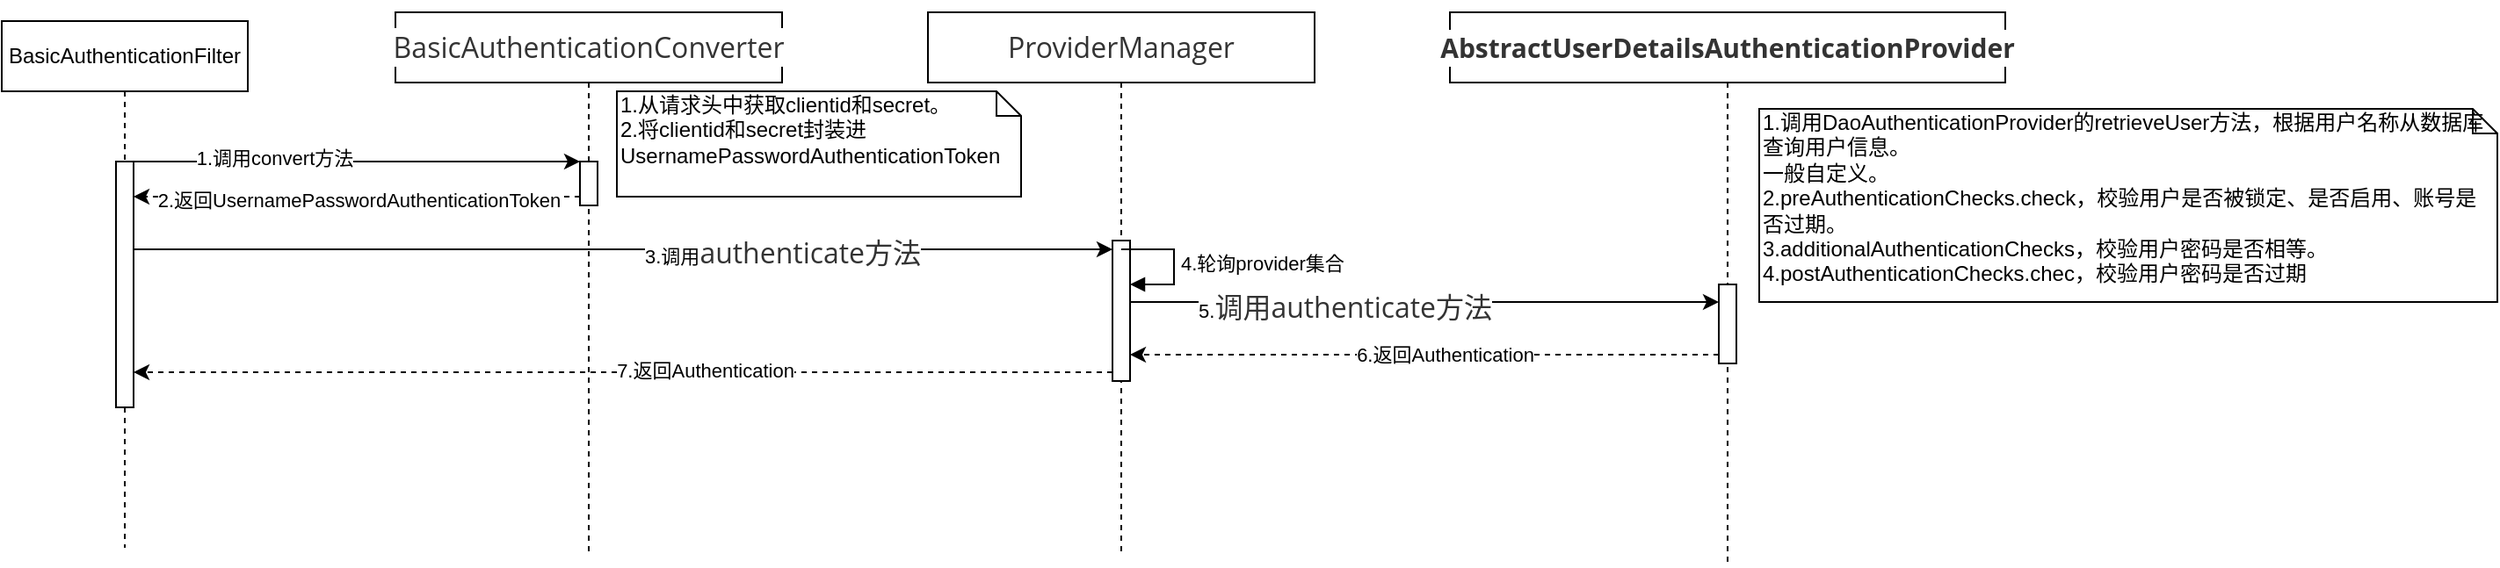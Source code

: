 <mxfile version="13.3.0" type="device"><diagram id="eYbKLftv7UdvelwoGCwT" name="Page-1"><mxGraphModel dx="1422" dy="763" grid="1" gridSize="10" guides="1" tooltips="1" connect="1" arrows="1" fold="1" page="1" pageScale="1" pageWidth="827" pageHeight="1169" math="0" shadow="0"><root><mxCell id="0"/><mxCell id="1" parent="0"/><mxCell id="1rvOgvuSCDMzIeHn51LY-1" value="BasicAuthenticationFilter" style="shape=umlLifeline;perimeter=lifelinePerimeter;whiteSpace=wrap;html=1;container=1;collapsible=0;recursiveResize=0;outlineConnect=0;" parent="1" vertex="1"><mxGeometry x="80" y="80" width="140" height="300" as="geometry"/></mxCell><mxCell id="1rvOgvuSCDMzIeHn51LY-2" value="&lt;span style=&quot;color: rgb(51 , 51 , 51) ; font-family: &amp;#34;open sans&amp;#34; , &amp;#34;clear sans&amp;#34; , &amp;#34;helvetica neue&amp;#34; , &amp;#34;helvetica&amp;#34; , &amp;#34;arial&amp;#34; , sans-serif ; font-size: 16px ; font-style: normal ; font-weight: normal ; letter-spacing: normal ; text-align: left ; text-indent: 0px ; text-transform: none ; word-spacing: 0px ; background-color: rgb(255 , 255 , 255) ; text-decoration: none ; display: inline ; float: none&quot;&gt;BasicAuthenticationConverter&lt;/span&gt;" style="shape=umlLifeline;perimeter=lifelinePerimeter;whiteSpace=wrap;html=1;container=1;collapsible=0;recursiveResize=0;outlineConnect=0;" parent="1" vertex="1"><mxGeometry x="304" y="75" width="220" height="310" as="geometry"/></mxCell><mxCell id="1rvOgvuSCDMzIeHn51LY-72" value="" style="html=1;points=[];perimeter=orthogonalPerimeter;" parent="1rvOgvuSCDMzIeHn51LY-2" vertex="1"><mxGeometry x="105" y="85" width="10" height="25" as="geometry"/></mxCell><mxCell id="1rvOgvuSCDMzIeHn51LY-26" value="&lt;span style=&quot;color: rgb(51 , 51 , 51) ; font-family: &amp;#34;open sans&amp;#34; , &amp;#34;clear sans&amp;#34; , &amp;#34;helvetica neue&amp;#34; , &amp;#34;helvetica&amp;#34; , &amp;#34;arial&amp;#34; , sans-serif ; font-size: 16px ; font-style: normal ; font-weight: normal ; letter-spacing: normal ; text-align: left ; text-indent: 0px ; text-transform: none ; word-spacing: 0px ; background-color: rgb(255 , 255 , 255) ; text-decoration: none ; display: inline ; float: none&quot;&gt;ProviderManager&lt;/span&gt;" style="shape=umlLifeline;perimeter=lifelinePerimeter;whiteSpace=wrap;html=1;container=1;collapsible=0;recursiveResize=0;outlineConnect=0;" parent="1" vertex="1"><mxGeometry x="607" y="75" width="220" height="310" as="geometry"/></mxCell><mxCell id="1rvOgvuSCDMzIeHn51LY-75" value="" style="html=1;points=[];perimeter=orthogonalPerimeter;" parent="1rvOgvuSCDMzIeHn51LY-26" vertex="1"><mxGeometry x="105" y="130" width="10" height="80" as="geometry"/></mxCell><mxCell id="1rvOgvuSCDMzIeHn51LY-82" value="4.轮询provider集合" style="edgeStyle=orthogonalEdgeStyle;html=1;align=left;spacingLeft=2;endArrow=block;rounded=0;entryX=1;entryY=0;" parent="1rvOgvuSCDMzIeHn51LY-26" edge="1"><mxGeometry relative="1" as="geometry"><mxPoint x="110" y="135" as="sourcePoint"/><Array as="points"><mxPoint x="140" y="135"/></Array><mxPoint x="115" y="155" as="targetPoint"/></mxGeometry></mxCell><mxCell id="1rvOgvuSCDMzIeHn51LY-30" value="&lt;h4 class=&quot;md-end-block md-heading md-focus&quot; style=&quot;box-sizing: border-box ; font-size: 1.25em ; position: relative ; margin-top: 1rem ; margin-bottom: 1rem ; font-weight: bold ; line-height: 1.4 ; cursor: text ; width: inherit ; color: rgb(51 , 51 , 51) ; font-family: &amp;#34;open sans&amp;#34; , &amp;#34;clear sans&amp;#34; , &amp;#34;helvetica neue&amp;#34; , &amp;#34;helvetica&amp;#34; , &amp;#34;arial&amp;#34; , sans-serif ; font-style: normal ; letter-spacing: normal ; text-indent: 0px ; text-transform: none ; word-spacing: 0px ; background-color: rgb(255 , 255 , 255) ; text-decoration: none&quot;&gt;&lt;span class=&quot;md-expand&quot; style=&quot;box-sizing: border-box&quot;&gt;AbstractUserDetailsAuthenticationProvider&lt;/span&gt;&lt;/h4&gt;" style="shape=umlLifeline;perimeter=lifelinePerimeter;whiteSpace=wrap;html=1;container=1;collapsible=0;recursiveResize=0;outlineConnect=0;" parent="1" vertex="1"><mxGeometry x="904" y="75" width="316" height="315" as="geometry"/></mxCell><mxCell id="1rvOgvuSCDMzIeHn51LY-83" value="" style="html=1;points=[];perimeter=orthogonalPerimeter;" parent="1rvOgvuSCDMzIeHn51LY-30" vertex="1"><mxGeometry x="153" y="155" width="10" height="45" as="geometry"/></mxCell><mxCell id="1rvOgvuSCDMzIeHn51LY-73" value="" style="edgeStyle=orthogonalEdgeStyle;rounded=0;orthogonalLoop=1;jettySize=auto;html=1;" parent="1" target="1rvOgvuSCDMzIeHn51LY-72" edge="1"><mxGeometry relative="1" as="geometry"><Array as="points"><mxPoint x="320" y="160"/><mxPoint x="320" y="160"/></Array><mxPoint x="155" y="160" as="sourcePoint"/></mxGeometry></mxCell><mxCell id="1rvOgvuSCDMzIeHn51LY-74" value="1.调用convert方法" style="edgeLabel;html=1;align=center;verticalAlign=middle;resizable=0;points=[];" parent="1rvOgvuSCDMzIeHn51LY-73" vertex="1" connectable="0"><mxGeometry x="-0.37" y="2" relative="1" as="geometry"><mxPoint as="offset"/></mxGeometry></mxCell><mxCell id="1rvOgvuSCDMzIeHn51LY-76" value="" style="edgeStyle=orthogonalEdgeStyle;rounded=0;orthogonalLoop=1;jettySize=auto;html=1;" parent="1" target="1rvOgvuSCDMzIeHn51LY-75" edge="1"><mxGeometry relative="1" as="geometry"><Array as="points"><mxPoint x="440" y="210"/><mxPoint x="440" y="210"/></Array><mxPoint x="155" y="210" as="sourcePoint"/></mxGeometry></mxCell><mxCell id="1rvOgvuSCDMzIeHn51LY-77" value="3.调用&lt;span style=&quot;color: rgb(51 , 51 , 51) ; font-family: &amp;#34;open sans&amp;#34; , &amp;#34;clear sans&amp;#34; , &amp;#34;helvetica neue&amp;#34; , &amp;#34;helvetica&amp;#34; , &amp;#34;arial&amp;#34; , sans-serif ; font-size: 16px ; font-style: normal ; font-weight: normal ; letter-spacing: normal ; text-align: left ; text-indent: 0px ; text-transform: none ; word-spacing: 0px ; background-color: rgb(255 , 255 , 255) ; text-decoration: none ; display: inline ; float: none&quot;&gt;authenticate方法&lt;/span&gt;" style="edgeLabel;html=1;align=center;verticalAlign=middle;resizable=0;points=[];" parent="1rvOgvuSCDMzIeHn51LY-76" vertex="1" connectable="0"><mxGeometry x="0.242" y="-2" relative="1" as="geometry"><mxPoint x="23" as="offset"/></mxGeometry></mxCell><mxCell id="1rvOgvuSCDMzIeHn51LY-84" value="" style="edgeStyle=orthogonalEdgeStyle;rounded=0;orthogonalLoop=1;jettySize=auto;html=1;" parent="1" target="1rvOgvuSCDMzIeHn51LY-83" edge="1"><mxGeometry relative="1" as="geometry"><Array as="points"><mxPoint x="930" y="240"/><mxPoint x="930" y="240"/></Array><mxPoint x="722" y="240" as="sourcePoint"/></mxGeometry></mxCell><mxCell id="1rvOgvuSCDMzIeHn51LY-88" value="5.&lt;span style=&quot;color: rgb(51 , 51 , 51) ; font-family: &amp;#34;open sans&amp;#34; , &amp;#34;clear sans&amp;#34; , &amp;#34;helvetica neue&amp;#34; , &amp;#34;helvetica&amp;#34; , &amp;#34;arial&amp;#34; , sans-serif ; font-size: 16px ; font-style: normal ; font-weight: normal ; letter-spacing: normal ; text-align: left ; text-indent: 0px ; text-transform: none ; word-spacing: 0px ; background-color: rgb(255 , 255 , 255) ; text-decoration: none ; display: inline ; float: none&quot;&gt;调用authenticate方法&lt;/span&gt;" style="edgeLabel;html=1;align=center;verticalAlign=middle;resizable=0;points=[];" parent="1rvOgvuSCDMzIeHn51LY-84" vertex="1" connectable="0"><mxGeometry x="-0.272" y="-3" relative="1" as="geometry"><mxPoint as="offset"/></mxGeometry></mxCell><mxCell id="1rvOgvuSCDMzIeHn51LY-85" value="" style="html=1;points=[];perimeter=orthogonalPerimeter;" parent="1" vertex="1"><mxGeometry x="145" y="160" width="10" height="140" as="geometry"/></mxCell><mxCell id="1rvOgvuSCDMzIeHn51LY-86" value="" style="edgeStyle=orthogonalEdgeStyle;rounded=0;orthogonalLoop=1;jettySize=auto;html=1;dashed=1;" parent="1" source="1rvOgvuSCDMzIeHn51LY-72" target="1rvOgvuSCDMzIeHn51LY-85" edge="1"><mxGeometry relative="1" as="geometry"><Array as="points"><mxPoint x="340" y="180"/><mxPoint x="340" y="180"/></Array></mxGeometry></mxCell><mxCell id="1rvOgvuSCDMzIeHn51LY-87" value="2.返回UsernamePasswordAuthenticationToken " style="edgeLabel;html=1;align=center;verticalAlign=middle;resizable=0;points=[];" parent="1rvOgvuSCDMzIeHn51LY-86" vertex="1" connectable="0"><mxGeometry x="-0.008" y="2" relative="1" as="geometry"><mxPoint as="offset"/></mxGeometry></mxCell><mxCell id="1rvOgvuSCDMzIeHn51LY-91" value="" style="edgeStyle=orthogonalEdgeStyle;rounded=0;orthogonalLoop=1;jettySize=auto;html=1;dashed=1;" parent="1" source="1rvOgvuSCDMzIeHn51LY-83" edge="1"><mxGeometry relative="1" as="geometry"><Array as="points"><mxPoint x="920" y="270"/><mxPoint x="920" y="270"/></Array><mxPoint x="722" y="270" as="targetPoint"/></mxGeometry></mxCell><mxCell id="1rvOgvuSCDMzIeHn51LY-92" value="6.返回Authentication" style="edgeLabel;html=1;align=center;verticalAlign=middle;resizable=0;points=[];" parent="1rvOgvuSCDMzIeHn51LY-91" vertex="1" connectable="0"><mxGeometry x="-0.069" relative="1" as="geometry"><mxPoint as="offset"/></mxGeometry></mxCell><mxCell id="1rvOgvuSCDMzIeHn51LY-94" value="" style="edgeStyle=orthogonalEdgeStyle;rounded=0;orthogonalLoop=1;jettySize=auto;html=1;dashed=1;" parent="1" edge="1"><mxGeometry relative="1" as="geometry"><Array as="points"><mxPoint x="490" y="280"/><mxPoint x="490" y="280"/></Array><mxPoint x="712" y="280" as="sourcePoint"/><mxPoint x="155" y="280" as="targetPoint"/></mxGeometry></mxCell><mxCell id="1rvOgvuSCDMzIeHn51LY-95" value="7.返回Authentication" style="edgeLabel;html=1;align=center;verticalAlign=middle;resizable=0;points=[];" parent="1rvOgvuSCDMzIeHn51LY-94" vertex="1" connectable="0"><mxGeometry x="-0.167" y="-1" relative="1" as="geometry"><mxPoint as="offset"/></mxGeometry></mxCell><mxCell id="vSjwz__V_9odeQH8GvKn-3" value="&lt;div&gt;1.从请求头中获取clientid和secret。&lt;/div&gt;&lt;div&gt;2.将clientid和secret封装进UsernamePasswordAuthenticationToken&lt;br&gt;&lt;/div&gt;&lt;div&gt;&lt;br&gt;&lt;/div&gt;" style="shape=note;whiteSpace=wrap;html=1;size=14;verticalAlign=top;align=left;spacingTop=-6;" vertex="1" parent="1"><mxGeometry x="430" y="120" width="230" height="60" as="geometry"/></mxCell><mxCell id="vSjwz__V_9odeQH8GvKn-6" value="1.调用DaoAuthenticationProvider的retrieveUser方法，根据用户名称从数据库查询用户信息。&lt;br&gt;一般自定义。&lt;br&gt;2.preAuthenticationChecks.check，校验用户是否被锁定、是否启用、账号是否过期。&lt;br&gt;3.additionalAuthenticationChecks，校验用户密码是否相等。&lt;br&gt;4.postAuthenticationChecks.chec，校验用户密码是否过期" style="shape=note;whiteSpace=wrap;html=1;size=14;verticalAlign=top;align=left;spacingTop=-6;" vertex="1" parent="1"><mxGeometry x="1080" y="130" width="420" height="110" as="geometry"/></mxCell></root></mxGraphModel></diagram></mxfile>